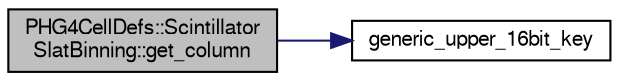 digraph "PHG4CellDefs::ScintillatorSlatBinning::get_column"
{
  bgcolor="transparent";
  edge [fontname="FreeSans",fontsize="10",labelfontname="FreeSans",labelfontsize="10"];
  node [fontname="FreeSans",fontsize="10",shape=record];
  rankdir="LR";
  Node1 [label="PHG4CellDefs::Scintillator\lSlatBinning::get_column",height=0.2,width=0.4,color="black", fillcolor="grey75", style="filled" fontcolor="black"];
  Node1 -> Node2 [color="midnightblue",fontsize="10",style="solid",fontname="FreeSans"];
  Node2 [label="generic_upper_16bit_key",height=0.2,width=0.4,color="black",URL="$d9/d13/PHG4CellDefs_8cc.html#aac13c75c0c6204b67afd2b9f4d98d391"];
}
